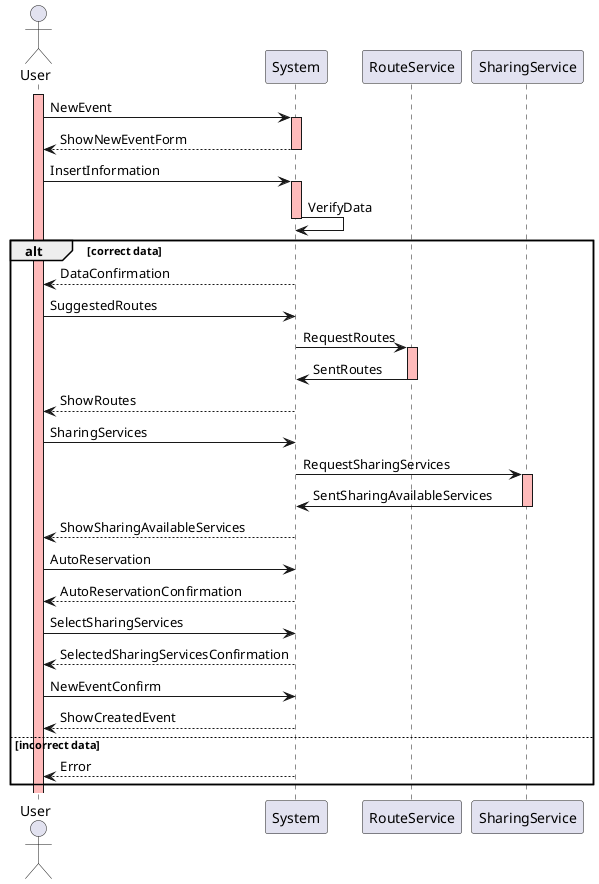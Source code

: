 @startuml

actor User
participant System
participant RouteService
participant SharingService

activate User #FFBBBB
User -> System: NewEvent
activate System #FFBBBB
System --> User: ShowNewEventForm
deactivate System
User -> System: InsertInformation
activate System #FFBBBB
System -> System: VerifyData
deactivate System

alt correct data
  System --> User: DataConfirmation
  User -> System: SuggestedRoutes
  System -> RouteService: RequestRoutes
  activate RouteService #FFBBBB
  RouteService -> System: SentRoutes
  deactivate RouteService
  System --> User: ShowRoutes
  User -> System: SharingServices
  System -> SharingService: RequestSharingServices
  activate SharingService #FFBBBB
  SharingService -> System: SentSharingAvailableServices
  deactivate SharingService
  System --> User: ShowSharingAvailableServices
  User -> System: AutoReservation
  System --> User: AutoReservationConfirmation
  User -> System: SelectSharingServices
  System --> User: SelectedSharingServicesConfirmation
  User -> System: NewEventConfirm
  System --> User: ShowCreatedEvent
else incorrect data
  System --> User: Error
end

@enduml
